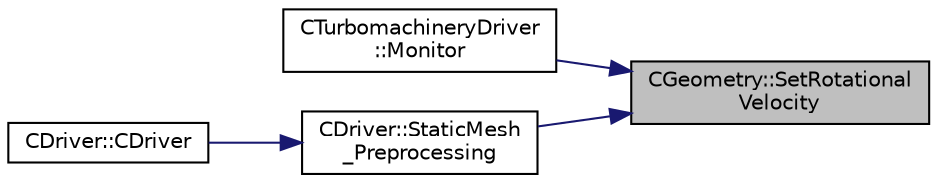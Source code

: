 digraph "CGeometry::SetRotationalVelocity"
{
 // LATEX_PDF_SIZE
  edge [fontname="Helvetica",fontsize="10",labelfontname="Helvetica",labelfontsize="10"];
  node [fontname="Helvetica",fontsize="10",shape=record];
  rankdir="RL";
  Node1 [label="CGeometry::SetRotational\lVelocity",height=0.2,width=0.4,color="black", fillcolor="grey75", style="filled", fontcolor="black",tooltip="Set cartesian grid velocity based on rotational speed and axis."];
  Node1 -> Node2 [dir="back",color="midnightblue",fontsize="10",style="solid",fontname="Helvetica"];
  Node2 [label="CTurbomachineryDriver\l::Monitor",height=0.2,width=0.4,color="black", fillcolor="white", style="filled",URL="$classCTurbomachineryDriver.html#a46d71c90157f3116888e41d0789be956",tooltip="Monitor the computation."];
  Node1 -> Node3 [dir="back",color="midnightblue",fontsize="10",style="solid",fontname="Helvetica"];
  Node3 [label="CDriver::StaticMesh\l_Preprocessing",height=0.2,width=0.4,color="black", fillcolor="white", style="filled",URL="$classCDriver.html#aa1b0aabd0e1c99a5bb3e2454743e904c",tooltip="Initiate value for static mesh movement such as the gridVel for the ROTATING frame."];
  Node3 -> Node4 [dir="back",color="midnightblue",fontsize="10",style="solid",fontname="Helvetica"];
  Node4 [label="CDriver::CDriver",height=0.2,width=0.4,color="black", fillcolor="white", style="filled",URL="$classCDriver.html#a3fca4a013a6efa9bbb38fe78a86b5f3d",tooltip="Constructor of the class."];
}

